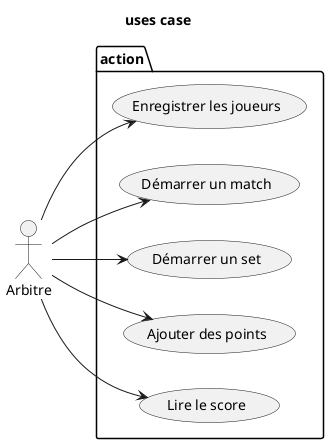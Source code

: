 @startuml
Title uses case
left to right direction

actor Arbitre as user

package action {
    "Enregistrer les joueurs" as (addPlayer)
    "Démarrer un match" as (newMatch)
    "Démarrer un set" as (newSet)
    "Ajouter des points" as (addToScore)
    "Lire le score" as (getScore)
}

user --> addPlayer
user --> newMatch
user --> newSet
user --> addToScore
user --> getScore

@enduml